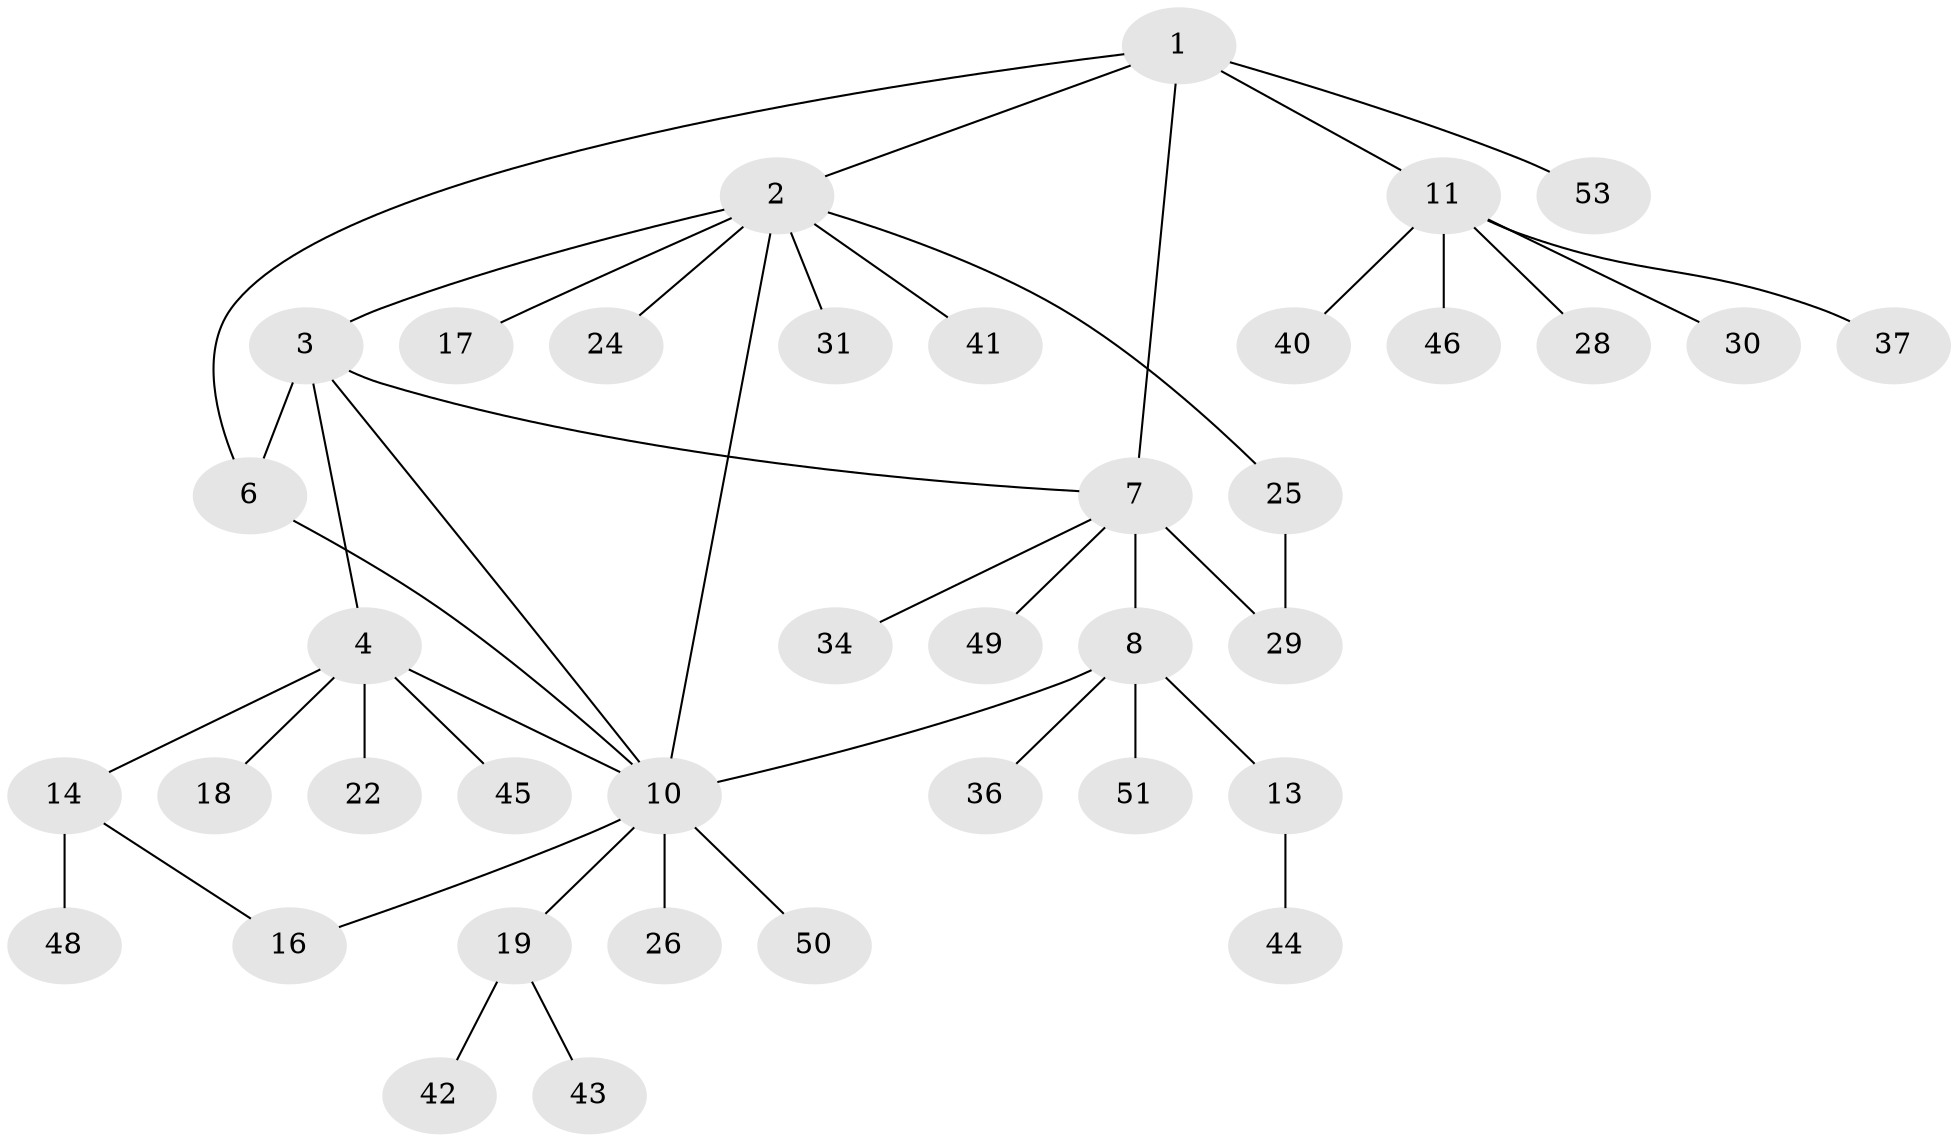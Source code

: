 // Generated by graph-tools (version 1.1) at 2025/52/02/27/25 19:52:16]
// undirected, 38 vertices, 45 edges
graph export_dot {
graph [start="1"]
  node [color=gray90,style=filled];
  1 [super="+5"];
  2 [super="+12"];
  3 [super="+9"];
  4 [super="+23"];
  6;
  7 [super="+33"];
  8 [super="+27"];
  10 [super="+15"];
  11 [super="+47"];
  13 [super="+21"];
  14 [super="+52"];
  16 [super="+20"];
  17;
  18;
  19 [super="+35"];
  22;
  24 [super="+32"];
  25;
  26;
  28;
  29 [super="+39"];
  30;
  31 [super="+38"];
  34;
  36;
  37;
  40;
  41;
  42;
  43;
  44;
  45;
  46;
  48;
  49;
  50;
  51;
  53;
  1 -- 2;
  1 -- 7 [weight=2];
  1 -- 53;
  1 -- 6;
  1 -- 11;
  2 -- 3;
  2 -- 10;
  2 -- 24;
  2 -- 25;
  2 -- 31;
  2 -- 41;
  2 -- 17;
  3 -- 4;
  3 -- 6;
  3 -- 7;
  3 -- 10;
  4 -- 14;
  4 -- 18;
  4 -- 22;
  4 -- 45;
  4 -- 10;
  6 -- 10;
  7 -- 8;
  7 -- 29;
  7 -- 49;
  7 -- 34;
  8 -- 10;
  8 -- 13;
  8 -- 36;
  8 -- 51;
  10 -- 19;
  10 -- 26;
  10 -- 50;
  10 -- 16;
  11 -- 28;
  11 -- 30;
  11 -- 37;
  11 -- 40;
  11 -- 46;
  13 -- 44;
  14 -- 16;
  14 -- 48;
  19 -- 43;
  19 -- 42;
  25 -- 29;
}
